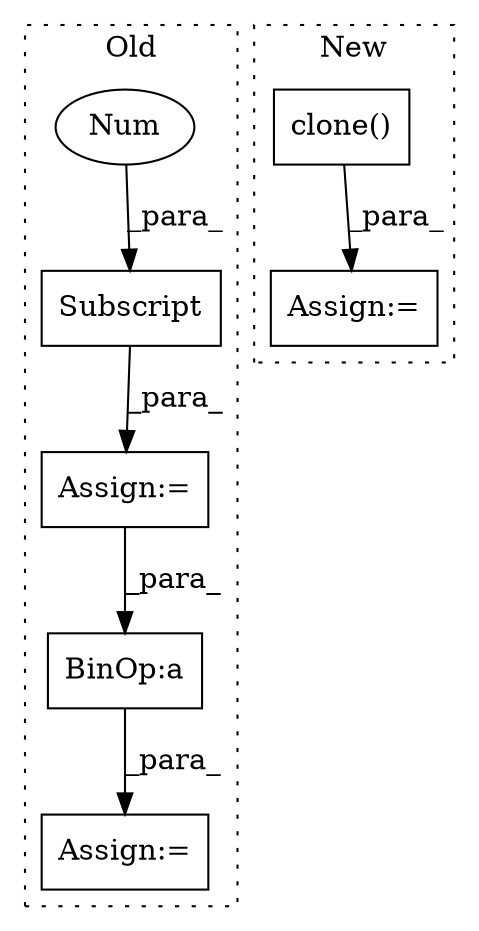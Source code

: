 digraph G {
subgraph cluster0 {
1 [label="Subscript" a="63" s="7647,0" l="10,0" shape="box"];
4 [label="Num" a="76" s="7655" l="1" shape="ellipse"];
5 [label="Assign:=" a="68" s="7644" l="3" shape="box"];
6 [label="BinOp:a" a="82" s="7899" l="3" shape="box"];
7 [label="Assign:=" a="68" s="7888" l="3" shape="box"];
label = "Old";
style="dotted";
}
subgraph cluster1 {
2 [label="clone()" a="75" s="7693" l="9" shape="box"];
3 [label="Assign:=" a="68" s="7690" l="3" shape="box"];
label = "New";
style="dotted";
}
1 -> 5 [label="_para_"];
2 -> 3 [label="_para_"];
4 -> 1 [label="_para_"];
5 -> 6 [label="_para_"];
6 -> 7 [label="_para_"];
}